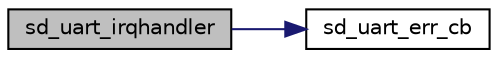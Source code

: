 digraph "sd_uart_irqhandler"
{
  edge [fontname="Helvetica",fontsize="10",labelfontname="Helvetica",labelfontsize="10"];
  node [fontname="Helvetica",fontsize="10",shape=record];
  rankdir="LR";
  Node2 [label="sd_uart_irqhandler",height=0.2,width=0.4,color="black", fillcolor="grey75", style="filled", fontcolor="black"];
  Node2 -> Node3 [color="midnightblue",fontsize="10",style="solid",fontname="Helvetica"];
  Node3 [label="sd_uart_err_cb",height=0.2,width=0.4,color="black", fillcolor="white", style="filled",URL="$group___s_d___u_a_r_t.html#gafc595787c83c748d767ac49596be144e",tooltip="Handle UART errors. "];
}

